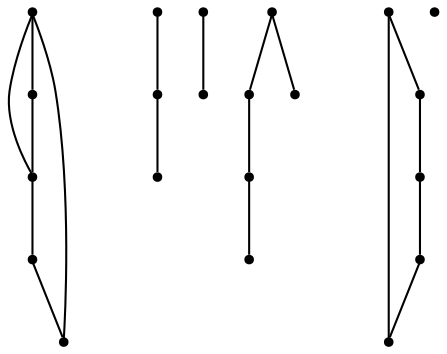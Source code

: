 graph {
  node [shape=point,comment="{\"directed\":false,\"doi\":\"10.1007/978-3-031-49272-3_15\",\"figure\":\"? (6)\"}"]

  v0 [pos="1463.6810918433457,337.26989981665923"]
  v1 [pos="1393.2938323193914,287.59599976598156"]
  v2 [pos="1442.7298528034053,287.59599976598156"]
  v3 [pos="1375.4524166411757,338.96183969867025"]
  v4 [pos="1416.232940679195,369.137226316551"]
  v5 [pos="1317.72239986578,337.8075968867992"]
  v6 [pos="1247.3351403418258,288.1253032678554"]
  v7 [pos="1270.2732312869462,369.67466903613746"]
  v8 [pos="1296.7700798227386,288.1253032678553"]
  v9 [pos="1229.4927390431358,339.4911432005441"]
  v10 [pos="1171.0689408364472,339.52853273191147"]
  v11 [pos="1101.4244894138308,291.4216864414668"]
  v12 [pos="1130.2884167984275,374.8087349589265"]
  v13 [pos="1085.3207226318368,339.52853273191147"]
  v14 [pos="1159.1555236039094,291.4216864414668"]
  v15 [pos="1036.406778954227,340.8122399755239"]
  v16 [pos="966.0184702213808,287.5959997659815"]
  v17 [pos="1015.4555081200776,287.5959997659815"]
  v18 [pos="948.1792006522622,342.4914623298589"]
  v19 [pos="988.9564816809791,372.67931212486207"]
  v20 [pos="928.9354695985546,421.8406958101982"]

  v0 -- v1 [id="-1",pos="1463.6810918433457,337.26989981665923 1393.2938323193914,287.59599976598156 1393.2938323193914,287.59599976598156 1393.2938323193914,287.59599976598156"]
  v2 -- v3 [id="-2",pos="1442.7298528034053,287.59599976598156 1375.4524166411757,338.96183969867025 1375.4524166411757,338.96183969867025 1375.4524166411757,338.96183969867025"]
  v4 -- v2 [id="-3",pos="1416.232940679195,369.137226316551 1442.7298528034053,287.59599976598156 1442.7298528034053,287.59599976598156 1442.7298528034053,287.59599976598156"]
  v4 -- v1 [id="-4",pos="1416.232940679195,369.137226316551 1393.2938323193914,287.59599976598156 1393.2938323193914,287.59599976598156 1393.2938323193914,287.59599976598156"]
  v3 -- v0 [id="-5",pos="1375.4524166411757,338.96183969867025 1463.6810918433457,337.26989981665923 1463.6810918433457,337.26989981665923 1463.6810918433457,337.26989981665923"]
  v3 -- v4 [id="-6",pos="1375.4524166411757,338.96183969867025 1416.232940679195,369.137226316551 1416.232940679195,369.137226316551 1416.232940679195,369.137226316551"]
  v5 -- v6 [id="-7",pos="1317.72239986578,337.8075968867992 1247.3351403418258,288.1253032678554 1247.3351403418258,288.1253032678554 1247.3351403418258,288.1253032678554"]
  v7 -- v8 [id="-8",pos="1270.2732312869462,369.67466903613746 1296.7700798227386,288.1253032678553 1296.7700798227386,288.1253032678553 1296.7700798227386,288.1253032678553"]
  v9 -- v5 [id="-9",pos="1229.4927390431358,339.4911432005441 1317.72239986578,337.8075968867992 1317.72239986578,337.8075968867992 1317.72239986578,337.8075968867992"]
  v10 -- v11 [id="-10",pos="1171.0689408364472,339.52853273191147 1101.4244894138308,291.4216864414668 1101.4244894138308,291.4216864414668 1101.4244894138308,291.4216864414668"]
  v11 -- v12 [id="-11",pos="1101.4244894138308,291.4216864414668 1130.2884167984275,374.8087349589265 1130.2884167984275,374.8087349589265 1130.2884167984275,374.8087349589265"]
  v13 -- v10 [id="-12",pos="1085.3207226318368,339.52853273191147 1171.0689408364472,339.52853273191147 1171.0689408364472,339.52853273191147 1171.0689408364472,339.52853273191147"]
  v13 -- v14 [id="-13",pos="1085.3207226318368,339.52853273191147 1159.1555236039094,291.4216864414668 1159.1555236039094,291.4216864414668 1159.1555236039094,291.4216864414668"]
  v15 -- v16 [id="-14",pos="1036.406778954227,340.8122399755239 966.0184702213808,287.5959997659815 966.0184702213808,287.5959997659815 966.0184702213808,287.5959997659815"]
  v17 -- v18 [id="-15",pos="1015.4555081200776,287.5959997659815 948.1792006522622,342.4914623298589 948.1792006522622,342.4914623298589 948.1792006522622,342.4914623298589"]
  v19 -- v17 [id="-16",pos="988.9564816809791,372.67931212486207 1015.4555081200776,287.5959997659815 1015.4555081200776,287.5959997659815 1015.4555081200776,287.5959997659815"]
  v19 -- v16 [id="-17",pos="988.9564816809791,372.67931212486207 966.0184702213808,287.5959997659815 966.0184702213808,287.5959997659815 966.0184702213808,287.5959997659815"]
  v18 -- v15 [id="-18",pos="948.1792006522622,342.4914623298589 1036.406778954227,340.8122399755239 1036.406778954227,340.8122399755239 1036.406778954227,340.8122399755239"]
}